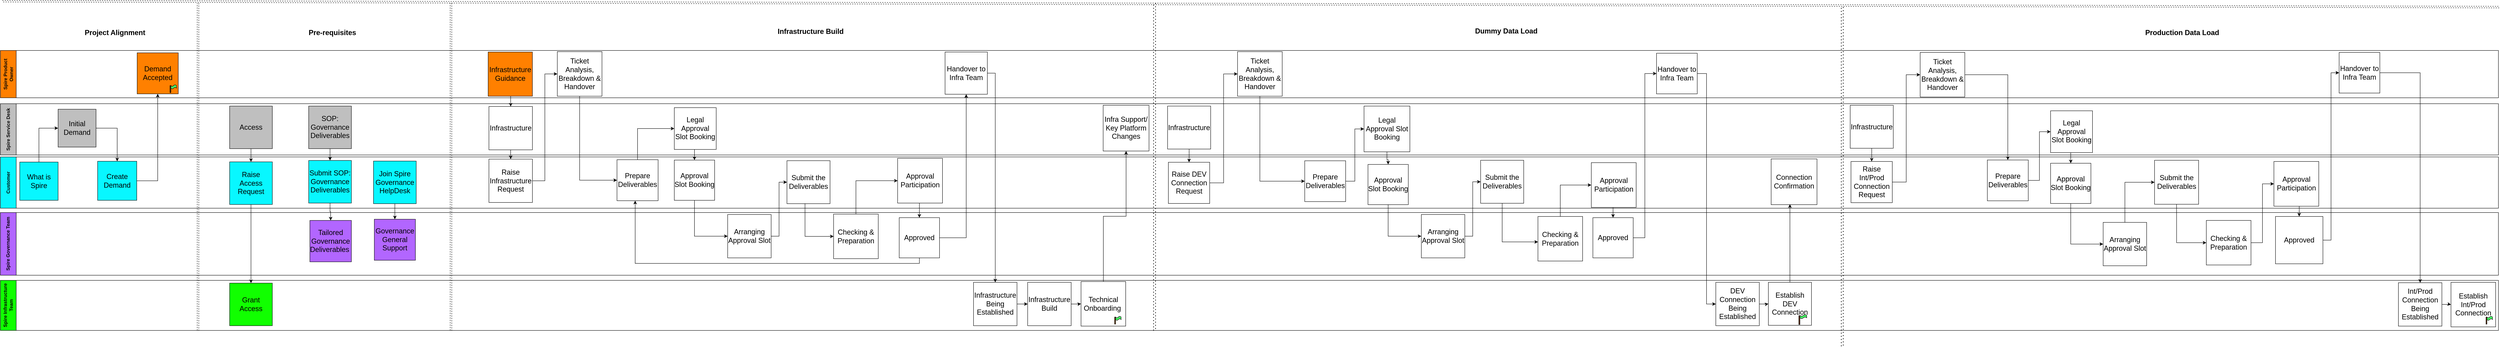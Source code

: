 <mxfile version="24.7.5">
  <diagram name="Page-1" id="jH9X4JJsDZ_ZStQkH7_o">
    <mxGraphModel dx="3366" dy="1893" grid="1" gridSize="10" guides="1" tooltips="1" connect="1" arrows="1" fold="1" page="1" pageScale="1" pageWidth="850" pageHeight="1100" math="0" shadow="0">
      <root>
        <mxCell id="0" />
        <mxCell id="1" parent="0" />
        <mxCell id="82_Ag931LT2ZOT2VYiMG-121" style="edgeStyle=orthogonalEdgeStyle;rounded=0;orthogonalLoop=1;jettySize=auto;html=1;exitX=0.5;exitY=0;exitDx=0;exitDy=0;entryX=0;entryY=0.5;entryDx=0;entryDy=0;" parent="1" source="qbZJIbXkHSn2Dnnv8URz-1" target="82_Ag931LT2ZOT2VYiMG-100" edge="1">
          <mxGeometry relative="1" as="geometry" />
        </mxCell>
        <mxCell id="jGQv9b9LemF5QD2wP8w_-19" value="Spire Product Owner" style="swimlane;horizontal=0;whiteSpace=wrap;html=1;startSize=40;fillColor=#FF8000;" parent="1" vertex="1">
          <mxGeometry x="-1180" y="-200" width="6320" height="120" as="geometry" />
        </mxCell>
        <mxCell id="82_Ag931LT2ZOT2VYiMG-1" value="&lt;div&gt;&lt;font style=&quot;font-size: 18px;&quot;&gt;Handover to Infra Team&lt;/font&gt;&lt;/div&gt;" style="whiteSpace=wrap;html=1;aspect=fixed;spacing=1;" parent="jGQv9b9LemF5QD2wP8w_-19" vertex="1">
          <mxGeometry x="2390" y="4" width="107" height="107" as="geometry" />
        </mxCell>
        <mxCell id="jGQv9b9LemF5QD2wP8w_-6" value="&lt;font style=&quot;font-size: 18px;&quot;&gt;Infrastructure Guidance&lt;/font&gt;" style="whiteSpace=wrap;html=1;aspect=fixed;fillColor=#FF8000;" parent="jGQv9b9LemF5QD2wP8w_-19" vertex="1">
          <mxGeometry x="1234" y="4" width="112" height="112" as="geometry" />
        </mxCell>
        <mxCell id="qbZJIbXkHSn2Dnnv8URz-4" value="&lt;font style=&quot;font-size: 18px;&quot;&gt;Demand Accepted&lt;/font&gt;" style="whiteSpace=wrap;html=1;aspect=fixed;fillColor=#FF8000;" parent="jGQv9b9LemF5QD2wP8w_-19" vertex="1">
          <mxGeometry x="346" y="6" width="104" height="104" as="geometry" />
        </mxCell>
        <mxCell id="82_Ag931LT2ZOT2VYiMG-70" value="" style="group" parent="jGQv9b9LemF5QD2wP8w_-19" vertex="1" connectable="0">
          <mxGeometry x="429" y="87" width="16.4" height="20" as="geometry" />
        </mxCell>
        <mxCell id="82_Ag931LT2ZOT2VYiMG-67" value="" style="shape=tape;whiteSpace=wrap;html=1;fillColor=#4AFF68;" parent="82_Ag931LT2ZOT2VYiMG-70" vertex="1">
          <mxGeometry x="2.343" width="14.057" height="10.526" as="geometry" />
        </mxCell>
        <mxCell id="82_Ag931LT2ZOT2VYiMG-69" value="" style="rounded=0;whiteSpace=wrap;html=1;fillColor=#663300;" parent="82_Ag931LT2ZOT2VYiMG-70" vertex="1">
          <mxGeometry y="2.105" width="2.343" height="17.895" as="geometry" />
        </mxCell>
        <mxCell id="jGQv9b9LemF5QD2wP8w_-8" value="&lt;font style=&quot;font-size: 18px;&quot;&gt;Ticket Analysis, Breakdown &amp;amp; Handover&lt;/font&gt;" style="whiteSpace=wrap;html=1;aspect=fixed;" parent="jGQv9b9LemF5QD2wP8w_-19" vertex="1">
          <mxGeometry x="1409" y="3" width="113" height="113" as="geometry" />
        </mxCell>
        <mxCell id="82_Ag931LT2ZOT2VYiMG-153" value="&lt;font style=&quot;font-size: 18px;&quot;&gt;Ticket Analysis, Breakdown &amp;amp; Handover&lt;/font&gt;" style="whiteSpace=wrap;html=1;aspect=fixed;" parent="jGQv9b9LemF5QD2wP8w_-19" vertex="1">
          <mxGeometry x="3130" y="3" width="113" height="113" as="geometry" />
        </mxCell>
        <mxCell id="82_Ag931LT2ZOT2VYiMG-25" value="&lt;div&gt;&lt;font style=&quot;font-size: 18px;&quot;&gt;Handover to Infra Team&lt;/font&gt;&lt;/div&gt;" style="whiteSpace=wrap;html=1;aspect=fixed;spacing=1;" parent="jGQv9b9LemF5QD2wP8w_-19" vertex="1">
          <mxGeometry x="4190" y="7" width="103" height="103" as="geometry" />
        </mxCell>
        <mxCell id="82_Ag931LT2ZOT2VYiMG-188" value="" style="endArrow=none;dashed=1;html=1;rounded=0;shape=link;" parent="jGQv9b9LemF5QD2wP8w_-19" edge="1">
          <mxGeometry width="50" height="50" relative="1" as="geometry">
            <mxPoint x="1140" y="710" as="sourcePoint" />
            <mxPoint x="1140" y="-120" as="targetPoint" />
          </mxGeometry>
        </mxCell>
        <mxCell id="jGQv9b9LemF5QD2wP8w_-20" value="Customer" style="swimlane;horizontal=0;whiteSpace=wrap;html=1;startSize=40;fillColor=#08F7FF;" parent="1" vertex="1">
          <mxGeometry x="-1180" y="70" width="6320" height="130" as="geometry" />
        </mxCell>
        <mxCell id="qbZJIbXkHSn2Dnnv8URz-3" value="&lt;font style=&quot;font-size: 18px;&quot;&gt;Create Demand&lt;/font&gt;" style="whiteSpace=wrap;html=1;aspect=fixed;fillColor=#08F7FF;" parent="jGQv9b9LemF5QD2wP8w_-20" vertex="1">
          <mxGeometry x="246" y="11" width="99" height="99" as="geometry" />
        </mxCell>
        <mxCell id="82_Ag931LT2ZOT2VYiMG-110" value="&lt;div&gt;&lt;font style=&quot;font-size: 18px;&quot;&gt;Join Spire Governance HelpDesk&lt;/font&gt;&lt;/div&gt;" style="whiteSpace=wrap;html=1;aspect=fixed;spacing=1;fillColor=#08F7FF;" parent="jGQv9b9LemF5QD2wP8w_-20" vertex="1">
          <mxGeometry x="944" y="10.5" width="108" height="108" as="geometry" />
        </mxCell>
        <mxCell id="qbZJIbXkHSn2Dnnv8URz-2" value="&lt;font style=&quot;font-size: 18px;&quot;&gt;Submit SOP: Governance Deliverables&lt;/font&gt;" style="whiteSpace=wrap;html=1;aspect=fixed;fillColor=#08F7FF;" parent="jGQv9b9LemF5QD2wP8w_-20" vertex="1">
          <mxGeometry x="780" y="9" width="108" height="108" as="geometry" />
        </mxCell>
        <mxCell id="qbZJIbXkHSn2Dnnv8URz-1" value="&lt;font style=&quot;font-size: 18px;&quot;&gt;What is Spire&lt;/font&gt;" style="whiteSpace=wrap;html=1;aspect=fixed;fillColor=#08F7FF;" parent="jGQv9b9LemF5QD2wP8w_-20" vertex="1">
          <mxGeometry x="49" y="13" width="97" height="97" as="geometry" />
        </mxCell>
        <mxCell id="82_Ag931LT2ZOT2VYiMG-127" value="&lt;font style=&quot;font-size: 18px;&quot;&gt;Raise Access Request&lt;/font&gt;" style="whiteSpace=wrap;html=1;aspect=fixed;fillColor=#08F7FF;" parent="jGQv9b9LemF5QD2wP8w_-20" vertex="1">
          <mxGeometry x="580" y="12.5" width="108" height="108" as="geometry" />
        </mxCell>
        <mxCell id="jGQv9b9LemF5QD2wP8w_-10" value="&lt;span style=&quot;font-size: 18px;&quot;&gt;Approval Participation&lt;/span&gt;" style="whiteSpace=wrap;html=1;aspect=fixed;spacing=1;" parent="jGQv9b9LemF5QD2wP8w_-20" vertex="1">
          <mxGeometry x="2270" y="3.5" width="113.5" height="113.5" as="geometry" />
        </mxCell>
        <mxCell id="jGQv9b9LemF5QD2wP8w_-9" value="&lt;div&gt;&lt;font style=&quot;font-size: 18px;&quot;&gt;Submit the Deliverables&lt;/font&gt;&lt;/div&gt;" style="whiteSpace=wrap;html=1;aspect=fixed;spacing=1;" parent="jGQv9b9LemF5QD2wP8w_-20" vertex="1">
          <mxGeometry x="1990" y="9.5" width="109" height="109" as="geometry" />
        </mxCell>
        <mxCell id="jGQv9b9LemF5QD2wP8w_-5" value="&lt;div&gt;&lt;font style=&quot;font-size: 18px;&quot;&gt;Approval Slot Booking&lt;/font&gt;&lt;/div&gt;" style="whiteSpace=wrap;html=1;aspect=fixed;spacing=1;" parent="jGQv9b9LemF5QD2wP8w_-20" vertex="1">
          <mxGeometry x="1705" y="8" width="102" height="102" as="geometry" />
        </mxCell>
        <mxCell id="jGQv9b9LemF5QD2wP8w_-4" value="&lt;div&gt;&lt;font style=&quot;font-size: 18px;&quot;&gt;Prepare Deliverables&lt;/font&gt;&lt;/div&gt;" style="whiteSpace=wrap;html=1;aspect=fixed;spacing=1;" parent="jGQv9b9LemF5QD2wP8w_-20" vertex="1">
          <mxGeometry x="1560" y="7" width="104" height="104" as="geometry" />
        </mxCell>
        <mxCell id="82_Ag931LT2ZOT2VYiMG-11" value="&lt;div&gt;&lt;font style=&quot;font-size: 18px;&quot;&gt;Prepare Deliverables&lt;/font&gt;&lt;/div&gt;" style="whiteSpace=wrap;html=1;aspect=fixed;spacing=1;" parent="jGQv9b9LemF5QD2wP8w_-20" vertex="1">
          <mxGeometry x="3300" y="9.75" width="103.5" height="103.5" as="geometry" />
        </mxCell>
        <mxCell id="82_Ag931LT2ZOT2VYiMG-111" value="&lt;span style=&quot;font-size: 18px;&quot;&gt;Infrastructure&lt;/span&gt;" style="whiteSpace=wrap;html=1;aspect=fixed;" parent="jGQv9b9LemF5QD2wP8w_-20" vertex="1">
          <mxGeometry x="2953" y="-129" width="109" height="109" as="geometry" />
        </mxCell>
        <mxCell id="82_Ag931LT2ZOT2VYiMG-135" value="&lt;font style=&quot;font-size: 18px;&quot;&gt;Raise Infrastructure Request&lt;/font&gt;" style="whiteSpace=wrap;html=1;aspect=fixed;" parent="jGQv9b9LemF5QD2wP8w_-20" vertex="1">
          <mxGeometry x="1236" y="5.5" width="110" height="110" as="geometry" />
        </mxCell>
        <mxCell id="jGQv9b9LemF5QD2wP8w_-2" value="&lt;div&gt;&lt;font style=&quot;font-size: 18px;&quot;&gt;Raise DEV Connection Request&lt;/font&gt;&lt;/div&gt;" style="whiteSpace=wrap;html=1;aspect=fixed;spacing=1;" parent="jGQv9b9LemF5QD2wP8w_-20" vertex="1">
          <mxGeometry x="2955" y="13.5" width="104.5" height="104.5" as="geometry" />
        </mxCell>
        <mxCell id="82_Ag931LT2ZOT2VYiMG-152" style="edgeStyle=orthogonalEdgeStyle;rounded=0;orthogonalLoop=1;jettySize=auto;html=1;" parent="jGQv9b9LemF5QD2wP8w_-20" source="82_Ag931LT2ZOT2VYiMG-111" target="jGQv9b9LemF5QD2wP8w_-2" edge="1">
          <mxGeometry relative="1" as="geometry" />
        </mxCell>
        <mxCell id="82_Ag931LT2ZOT2VYiMG-183" value="&lt;font style=&quot;font-size: 18px;&quot;&gt;Connection Confirmation&lt;/font&gt;" style="whiteSpace=wrap;html=1;aspect=fixed;spacing=1;" parent="jGQv9b9LemF5QD2wP8w_-20" vertex="1">
          <mxGeometry x="4480" y="5" width="116" height="116" as="geometry" />
        </mxCell>
        <mxCell id="82_Ag931LT2ZOT2VYiMG-157" value="&lt;div&gt;&lt;font style=&quot;font-size: 18px;&quot;&gt;Submit the Deliverables&lt;/font&gt;&lt;/div&gt;" style="whiteSpace=wrap;html=1;aspect=fixed;spacing=1;" parent="jGQv9b9LemF5QD2wP8w_-20" vertex="1">
          <mxGeometry x="3745" y="8.5" width="109" height="109" as="geometry" />
        </mxCell>
        <mxCell id="82_Ag931LT2ZOT2VYiMG-224" value="&lt;div&gt;&lt;font style=&quot;font-size: 18px;&quot;&gt;Submit the Deliverables&lt;/font&gt;&lt;/div&gt;" style="whiteSpace=wrap;html=1;aspect=fixed;spacing=1;" parent="jGQv9b9LemF5QD2wP8w_-20" vertex="1">
          <mxGeometry x="5450" y="8.5" width="111.5" height="111.5" as="geometry" />
        </mxCell>
        <mxCell id="jGQv9b9LemF5QD2wP8w_-22" value="Spire Governance Team" style="swimlane;horizontal=0;whiteSpace=wrap;html=1;startSize=40;fillColor=#B266FF;" parent="1" vertex="1">
          <mxGeometry x="-1180" y="211" width="6320" height="159" as="geometry" />
        </mxCell>
        <mxCell id="82_Ag931LT2ZOT2VYiMG-109" value="&lt;font style=&quot;font-size: 18px;&quot;&gt;Tailored Governance Deliverables&amp;nbsp;&lt;/font&gt;" style="whiteSpace=wrap;html=1;aspect=fixed;fillColor=#B266FF;" parent="jGQv9b9LemF5QD2wP8w_-22" vertex="1">
          <mxGeometry x="783" y="20" width="105" height="105" as="geometry" />
        </mxCell>
        <mxCell id="jGQv9b9LemF5QD2wP8w_-7" value="&lt;div&gt;&lt;font style=&quot;font-size: 18px;&quot;&gt;Governance General Support&lt;/font&gt;&lt;/div&gt;" style="whiteSpace=wrap;html=1;aspect=fixed;spacing=1;fillColor=#B266FF;" parent="jGQv9b9LemF5QD2wP8w_-22" vertex="1">
          <mxGeometry x="946" y="17" width="104" height="104" as="geometry" />
        </mxCell>
        <mxCell id="jGQv9b9LemF5QD2wP8w_-15" value="&lt;div&gt;&lt;font style=&quot;font-size: 18px;&quot;&gt;Arranging Approval Slot&lt;/font&gt;&lt;/div&gt;" style="whiteSpace=wrap;html=1;aspect=fixed;spacing=1;" parent="jGQv9b9LemF5QD2wP8w_-22" vertex="1">
          <mxGeometry x="1840" y="5" width="110" height="110" as="geometry" />
        </mxCell>
        <mxCell id="jGQv9b9LemF5QD2wP8w_-13" value="&lt;div&gt;&lt;font style=&quot;font-size: 18px;&quot;&gt;Checking &amp;amp; Preparation&lt;/font&gt;&lt;/div&gt;" style="whiteSpace=wrap;html=1;aspect=fixed;spacing=1;" parent="jGQv9b9LemF5QD2wP8w_-22" vertex="1">
          <mxGeometry x="2108" y="4" width="113" height="113" as="geometry" />
        </mxCell>
        <mxCell id="jGQv9b9LemF5QD2wP8w_-16" value="&lt;div&gt;&lt;font style=&quot;font-size: 18px;&quot;&gt;Approved&lt;/font&gt;&lt;/div&gt;" style="whiteSpace=wrap;html=1;aspect=fixed;spacing=1;align=center;verticalAlign=middle;horizontal=1;labelPosition=center;verticalLabelPosition=middle;" parent="jGQv9b9LemF5QD2wP8w_-22" vertex="1">
          <mxGeometry x="2274" y="13" width="102" height="102" as="geometry" />
        </mxCell>
        <mxCell id="82_Ag931LT2ZOT2VYiMG-155" value="&lt;span style=&quot;font-size: 18px;&quot;&gt;Approval Participation&lt;/span&gt;" style="whiteSpace=wrap;html=1;aspect=fixed;spacing=1;" parent="jGQv9b9LemF5QD2wP8w_-22" vertex="1">
          <mxGeometry x="4025" y="-126.5" width="113.5" height="113.5" as="geometry" />
        </mxCell>
        <mxCell id="82_Ag931LT2ZOT2VYiMG-158" value="&lt;div&gt;&lt;font style=&quot;font-size: 18px;&quot;&gt;Approval Slot Booking&lt;/font&gt;&lt;/div&gt;" style="whiteSpace=wrap;html=1;aspect=fixed;spacing=1;" parent="jGQv9b9LemF5QD2wP8w_-22" vertex="1">
          <mxGeometry x="3460" y="-122" width="102" height="102" as="geometry" />
        </mxCell>
        <mxCell id="82_Ag931LT2ZOT2VYiMG-159" value="&lt;div&gt;&lt;font style=&quot;font-size: 18px;&quot;&gt;Arranging Approval Slot&lt;/font&gt;&lt;/div&gt;" style="whiteSpace=wrap;html=1;aspect=fixed;spacing=1;" parent="jGQv9b9LemF5QD2wP8w_-22" vertex="1">
          <mxGeometry x="3595" y="5" width="110" height="110" as="geometry" />
        </mxCell>
        <mxCell id="82_Ag931LT2ZOT2VYiMG-245" style="edgeStyle=orthogonalEdgeStyle;rounded=0;orthogonalLoop=1;jettySize=auto;html=1;entryX=0;entryY=0.5;entryDx=0;entryDy=0;exitX=0.5;exitY=0;exitDx=0;exitDy=0;" parent="jGQv9b9LemF5QD2wP8w_-22" source="82_Ag931LT2ZOT2VYiMG-160" target="82_Ag931LT2ZOT2VYiMG-155" edge="1">
          <mxGeometry relative="1" as="geometry" />
        </mxCell>
        <mxCell id="82_Ag931LT2ZOT2VYiMG-160" value="&lt;div&gt;&lt;font style=&quot;font-size: 18px;&quot;&gt;Checking &amp;amp; Preparation&lt;/font&gt;&lt;/div&gt;" style="whiteSpace=wrap;html=1;aspect=fixed;spacing=1;" parent="jGQv9b9LemF5QD2wP8w_-22" vertex="1">
          <mxGeometry x="3890" y="10" width="113" height="113" as="geometry" />
        </mxCell>
        <mxCell id="82_Ag931LT2ZOT2VYiMG-162" value="&lt;div&gt;&lt;font style=&quot;font-size: 18px;&quot;&gt;Approved&lt;/font&gt;&lt;/div&gt;" style="whiteSpace=wrap;html=1;aspect=fixed;spacing=1;align=center;verticalAlign=middle;horizontal=1;labelPosition=center;verticalLabelPosition=middle;" parent="jGQv9b9LemF5QD2wP8w_-22" vertex="1">
          <mxGeometry x="4029" y="13" width="102" height="102" as="geometry" />
        </mxCell>
        <mxCell id="82_Ag931LT2ZOT2VYiMG-168" style="edgeStyle=orthogonalEdgeStyle;rounded=0;orthogonalLoop=1;jettySize=auto;html=1;" parent="jGQv9b9LemF5QD2wP8w_-22" source="82_Ag931LT2ZOT2VYiMG-163" target="82_Ag931LT2ZOT2VYiMG-158" edge="1">
          <mxGeometry relative="1" as="geometry" />
        </mxCell>
        <mxCell id="82_Ag931LT2ZOT2VYiMG-163" value="&lt;font style=&quot;font-size: 18px;&quot;&gt;Legal Approval Slot Booking&lt;/font&gt;" style="whiteSpace=wrap;html=1;aspect=fixed;spacing=1;" parent="jGQv9b9LemF5QD2wP8w_-22" vertex="1">
          <mxGeometry x="3450" y="-270" width="116" height="116" as="geometry" />
        </mxCell>
        <mxCell id="82_Ag931LT2ZOT2VYiMG-164" style="edgeStyle=orthogonalEdgeStyle;rounded=0;orthogonalLoop=1;jettySize=auto;html=1;exitX=0.5;exitY=1;exitDx=0;exitDy=0;entryX=0;entryY=0.5;entryDx=0;entryDy=0;" parent="jGQv9b9LemF5QD2wP8w_-22" source="82_Ag931LT2ZOT2VYiMG-158" target="82_Ag931LT2ZOT2VYiMG-159" edge="1">
          <mxGeometry relative="1" as="geometry" />
        </mxCell>
        <mxCell id="82_Ag931LT2ZOT2VYiMG-166" style="edgeStyle=orthogonalEdgeStyle;rounded=0;orthogonalLoop=1;jettySize=auto;html=1;exitX=0.5;exitY=1;exitDx=0;exitDy=0;entryX=0.5;entryY=0;entryDx=0;entryDy=0;" parent="jGQv9b9LemF5QD2wP8w_-22" source="82_Ag931LT2ZOT2VYiMG-155" target="82_Ag931LT2ZOT2VYiMG-162" edge="1">
          <mxGeometry relative="1" as="geometry" />
        </mxCell>
        <mxCell id="82_Ag931LT2ZOT2VYiMG-237" style="edgeStyle=orthogonalEdgeStyle;rounded=0;orthogonalLoop=1;jettySize=auto;html=1;" parent="jGQv9b9LemF5QD2wP8w_-22" source="82_Ag931LT2ZOT2VYiMG-218" target="82_Ag931LT2ZOT2VYiMG-220" edge="1">
          <mxGeometry relative="1" as="geometry" />
        </mxCell>
        <mxCell id="82_Ag931LT2ZOT2VYiMG-218" value="&lt;font style=&quot;font-size: 18px;&quot;&gt;Ticket Analysis, Breakdown &amp;amp; Handover&lt;/font&gt;" style="whiteSpace=wrap;html=1;aspect=fixed;" parent="jGQv9b9LemF5QD2wP8w_-22" vertex="1">
          <mxGeometry x="4857" y="-406" width="113" height="113" as="geometry" />
        </mxCell>
        <mxCell id="82_Ag931LT2ZOT2VYiMG-256" style="edgeStyle=orthogonalEdgeStyle;rounded=0;orthogonalLoop=1;jettySize=auto;html=1;exitX=1;exitY=0.5;exitDx=0;exitDy=0;" parent="jGQv9b9LemF5QD2wP8w_-22" source="82_Ag931LT2ZOT2VYiMG-219" target="82_Ag931LT2ZOT2VYiMG-231" edge="1">
          <mxGeometry relative="1" as="geometry" />
        </mxCell>
        <mxCell id="82_Ag931LT2ZOT2VYiMG-219" value="&lt;div&gt;&lt;font style=&quot;font-size: 18px;&quot;&gt;Handover to Infra Team&lt;/font&gt;&lt;/div&gt;" style="whiteSpace=wrap;html=1;aspect=fixed;spacing=1;" parent="jGQv9b9LemF5QD2wP8w_-22" vertex="1">
          <mxGeometry x="5917" y="-406" width="103" height="103" as="geometry" />
        </mxCell>
        <mxCell id="82_Ag931LT2ZOT2VYiMG-238" style="edgeStyle=orthogonalEdgeStyle;rounded=0;orthogonalLoop=1;jettySize=auto;html=1;entryX=0;entryY=0.5;entryDx=0;entryDy=0;" parent="jGQv9b9LemF5QD2wP8w_-22" source="82_Ag931LT2ZOT2VYiMG-220" target="82_Ag931LT2ZOT2VYiMG-229" edge="1">
          <mxGeometry relative="1" as="geometry" />
        </mxCell>
        <mxCell id="82_Ag931LT2ZOT2VYiMG-220" value="&lt;div&gt;&lt;font style=&quot;font-size: 18px;&quot;&gt;Prepare Deliverables&lt;/font&gt;&lt;/div&gt;" style="whiteSpace=wrap;html=1;aspect=fixed;spacing=1;" parent="jGQv9b9LemF5QD2wP8w_-22" vertex="1">
          <mxGeometry x="5027" y="-133.25" width="103.5" height="103.5" as="geometry" />
        </mxCell>
        <mxCell id="82_Ag931LT2ZOT2VYiMG-234" style="edgeStyle=orthogonalEdgeStyle;rounded=0;orthogonalLoop=1;jettySize=auto;html=1;entryX=0.5;entryY=0;entryDx=0;entryDy=0;" parent="jGQv9b9LemF5QD2wP8w_-22" source="82_Ag931LT2ZOT2VYiMG-221" target="82_Ag931LT2ZOT2VYiMG-222" edge="1">
          <mxGeometry relative="1" as="geometry" />
        </mxCell>
        <mxCell id="82_Ag931LT2ZOT2VYiMG-221" value="&lt;span style=&quot;font-size: 18px;&quot;&gt;Infrastructure&lt;/span&gt;" style="whiteSpace=wrap;html=1;aspect=fixed;" parent="jGQv9b9LemF5QD2wP8w_-22" vertex="1">
          <mxGeometry x="4680" y="-272" width="109" height="109" as="geometry" />
        </mxCell>
        <mxCell id="82_Ag931LT2ZOT2VYiMG-236" style="edgeStyle=orthogonalEdgeStyle;rounded=0;orthogonalLoop=1;jettySize=auto;html=1;entryX=0;entryY=0.5;entryDx=0;entryDy=0;" parent="jGQv9b9LemF5QD2wP8w_-22" source="82_Ag931LT2ZOT2VYiMG-222" target="82_Ag931LT2ZOT2VYiMG-218" edge="1">
          <mxGeometry relative="1" as="geometry" />
        </mxCell>
        <mxCell id="82_Ag931LT2ZOT2VYiMG-222" value="&lt;div&gt;&lt;font style=&quot;font-size: 18px;&quot;&gt;Raise Int/Prod Connection Request&lt;/font&gt;&lt;/div&gt;" style="whiteSpace=wrap;html=1;aspect=fixed;spacing=1;" parent="jGQv9b9LemF5QD2wP8w_-22" vertex="1">
          <mxGeometry x="4682" y="-129.5" width="104.5" height="104.5" as="geometry" />
        </mxCell>
        <mxCell id="82_Ag931LT2ZOT2VYiMG-254" style="edgeStyle=orthogonalEdgeStyle;rounded=0;orthogonalLoop=1;jettySize=auto;html=1;exitX=0.5;exitY=1;exitDx=0;exitDy=0;entryX=0.5;entryY=0;entryDx=0;entryDy=0;" parent="jGQv9b9LemF5QD2wP8w_-22" source="82_Ag931LT2ZOT2VYiMG-223" target="82_Ag931LT2ZOT2VYiMG-228" edge="1">
          <mxGeometry relative="1" as="geometry" />
        </mxCell>
        <mxCell id="82_Ag931LT2ZOT2VYiMG-223" value="&lt;span style=&quot;font-size: 18px;&quot;&gt;Approval Participation&lt;/span&gt;" style="whiteSpace=wrap;html=1;aspect=fixed;spacing=1;" parent="jGQv9b9LemF5QD2wP8w_-22" vertex="1">
          <mxGeometry x="5752" y="-129.5" width="113.5" height="113.5" as="geometry" />
        </mxCell>
        <mxCell id="82_Ag931LT2ZOT2VYiMG-240" style="edgeStyle=orthogonalEdgeStyle;rounded=0;orthogonalLoop=1;jettySize=auto;html=1;entryX=0;entryY=0.5;entryDx=0;entryDy=0;exitX=0.5;exitY=1;exitDx=0;exitDy=0;" parent="jGQv9b9LemF5QD2wP8w_-22" source="82_Ag931LT2ZOT2VYiMG-225" target="82_Ag931LT2ZOT2VYiMG-226" edge="1">
          <mxGeometry relative="1" as="geometry" />
        </mxCell>
        <mxCell id="82_Ag931LT2ZOT2VYiMG-225" value="&lt;div&gt;&lt;font style=&quot;font-size: 18px;&quot;&gt;Approval Slot Booking&lt;/font&gt;&lt;/div&gt;" style="whiteSpace=wrap;html=1;aspect=fixed;spacing=1;" parent="jGQv9b9LemF5QD2wP8w_-22" vertex="1">
          <mxGeometry x="5187" y="-125" width="102" height="102" as="geometry" />
        </mxCell>
        <mxCell id="82_Ag931LT2ZOT2VYiMG-226" value="&lt;div&gt;&lt;font style=&quot;font-size: 18px;&quot;&gt;Arranging Approval Slot&lt;/font&gt;&lt;/div&gt;" style="whiteSpace=wrap;html=1;aspect=fixed;spacing=1;" parent="jGQv9b9LemF5QD2wP8w_-22" vertex="1">
          <mxGeometry x="5320" y="25" width="110" height="110" as="geometry" />
        </mxCell>
        <mxCell id="82_Ag931LT2ZOT2VYiMG-253" style="edgeStyle=orthogonalEdgeStyle;rounded=0;orthogonalLoop=1;jettySize=auto;html=1;exitX=1;exitY=0.5;exitDx=0;exitDy=0;entryX=0;entryY=0.5;entryDx=0;entryDy=0;" parent="jGQv9b9LemF5QD2wP8w_-22" source="82_Ag931LT2ZOT2VYiMG-227" target="82_Ag931LT2ZOT2VYiMG-223" edge="1">
          <mxGeometry relative="1" as="geometry" />
        </mxCell>
        <mxCell id="82_Ag931LT2ZOT2VYiMG-227" value="&lt;div&gt;&lt;font style=&quot;font-size: 18px;&quot;&gt;Checking &amp;amp; Preparation&lt;/font&gt;&lt;/div&gt;" style="whiteSpace=wrap;html=1;aspect=fixed;spacing=1;" parent="jGQv9b9LemF5QD2wP8w_-22" vertex="1">
          <mxGeometry x="5581" y="20" width="113" height="113" as="geometry" />
        </mxCell>
        <mxCell id="82_Ag931LT2ZOT2VYiMG-255" style="edgeStyle=orthogonalEdgeStyle;rounded=0;orthogonalLoop=1;jettySize=auto;html=1;entryX=0;entryY=0.5;entryDx=0;entryDy=0;" parent="jGQv9b9LemF5QD2wP8w_-22" source="82_Ag931LT2ZOT2VYiMG-228" target="82_Ag931LT2ZOT2VYiMG-219" edge="1">
          <mxGeometry relative="1" as="geometry" />
        </mxCell>
        <mxCell id="82_Ag931LT2ZOT2VYiMG-228" value="&lt;div&gt;&lt;font style=&quot;font-size: 18px;&quot;&gt;Approved&lt;/font&gt;&lt;/div&gt;" style="whiteSpace=wrap;html=1;aspect=fixed;spacing=1;align=center;verticalAlign=middle;horizontal=1;labelPosition=center;verticalLabelPosition=middle;" parent="jGQv9b9LemF5QD2wP8w_-22" vertex="1">
          <mxGeometry x="5756" y="10" width="120" height="120" as="geometry" />
        </mxCell>
        <mxCell id="82_Ag931LT2ZOT2VYiMG-239" style="edgeStyle=orthogonalEdgeStyle;rounded=0;orthogonalLoop=1;jettySize=auto;html=1;exitX=0.5;exitY=1;exitDx=0;exitDy=0;entryX=0.5;entryY=0;entryDx=0;entryDy=0;" parent="jGQv9b9LemF5QD2wP8w_-22" source="82_Ag931LT2ZOT2VYiMG-229" target="82_Ag931LT2ZOT2VYiMG-225" edge="1">
          <mxGeometry relative="1" as="geometry" />
        </mxCell>
        <mxCell id="82_Ag931LT2ZOT2VYiMG-229" value="&lt;font style=&quot;font-size: 18px;&quot;&gt;Legal Approval Slot Booking&lt;/font&gt;" style="whiteSpace=wrap;html=1;aspect=fixed;spacing=1;" parent="jGQv9b9LemF5QD2wP8w_-22" vertex="1">
          <mxGeometry x="5187" y="-258" width="106" height="106" as="geometry" />
        </mxCell>
        <mxCell id="82_Ag931LT2ZOT2VYiMG-230" value="&lt;div&gt;&lt;font style=&quot;font-size: 18px;&quot;&gt;Establish Int/Prod Connection&lt;/font&gt;&lt;/div&gt;" style="whiteSpace=wrap;html=1;aspect=fixed;spacing=1;" parent="jGQv9b9LemF5QD2wP8w_-22" vertex="1">
          <mxGeometry x="6200" y="177" width="113" height="113" as="geometry" />
        </mxCell>
        <mxCell id="82_Ag931LT2ZOT2VYiMG-258" style="edgeStyle=orthogonalEdgeStyle;rounded=0;orthogonalLoop=1;jettySize=auto;html=1;" parent="jGQv9b9LemF5QD2wP8w_-22" source="82_Ag931LT2ZOT2VYiMG-231" target="82_Ag931LT2ZOT2VYiMG-230" edge="1">
          <mxGeometry relative="1" as="geometry" />
        </mxCell>
        <mxCell id="82_Ag931LT2ZOT2VYiMG-231" value="&lt;span style=&quot;font-size: 18px;&quot;&gt;Int/Prod&lt;/span&gt;&lt;div&gt;&lt;span style=&quot;font-size: 18px;&quot;&gt;Connection Being Established&lt;/span&gt;&lt;/div&gt;" style="whiteSpace=wrap;html=1;aspect=fixed;spacing=1;" parent="jGQv9b9LemF5QD2wP8w_-22" vertex="1">
          <mxGeometry x="6067" y="178" width="110" height="110" as="geometry" />
        </mxCell>
        <mxCell id="82_Ag931LT2ZOT2VYiMG-34" value="Spire Infrastructure Team" style="swimlane;horizontal=0;whiteSpace=wrap;html=1;startSize=40;fillColor=#11FF00;" parent="1" vertex="1">
          <mxGeometry x="-1180" y="383" width="6320" height="127" as="geometry" />
        </mxCell>
        <mxCell id="82_Ag931LT2ZOT2VYiMG-129" value="&lt;font style=&quot;font-size: 18px;&quot;&gt;Grant Access&lt;/font&gt;" style="whiteSpace=wrap;html=1;aspect=fixed;fillColor=#11FF00;" parent="82_Ag931LT2ZOT2VYiMG-34" vertex="1">
          <mxGeometry x="580" y="7" width="108" height="108" as="geometry" />
        </mxCell>
        <mxCell id="82_Ag931LT2ZOT2VYiMG-148" style="edgeStyle=orthogonalEdgeStyle;rounded=0;orthogonalLoop=1;jettySize=auto;html=1;entryX=0;entryY=0.5;entryDx=0;entryDy=0;" parent="82_Ag931LT2ZOT2VYiMG-34" source="82_Ag931LT2ZOT2VYiMG-2" target="82_Ag931LT2ZOT2VYiMG-116" edge="1">
          <mxGeometry relative="1" as="geometry" />
        </mxCell>
        <mxCell id="82_Ag931LT2ZOT2VYiMG-2" value="&lt;div&gt;&lt;font style=&quot;font-size: 18px;&quot;&gt;Infrastructure Build&lt;/font&gt;&lt;/div&gt;" style="whiteSpace=wrap;html=1;aspect=fixed;spacing=1;" parent="82_Ag931LT2ZOT2VYiMG-34" vertex="1">
          <mxGeometry x="2599" y="5" width="110" height="110" as="geometry" />
        </mxCell>
        <mxCell id="82_Ag931LT2ZOT2VYiMG-116" value="&lt;font style=&quot;font-size: 18px;&quot;&gt;Technical&lt;/font&gt;&lt;div&gt;&lt;font style=&quot;font-size: 18px;&quot;&gt;Onboarding&amp;nbsp;&lt;/font&gt;&lt;/div&gt;" style="whiteSpace=wrap;html=1;aspect=fixed;spacing=1;" parent="82_Ag931LT2ZOT2VYiMG-34" vertex="1">
          <mxGeometry x="2734" y="3" width="113" height="113" as="geometry" />
        </mxCell>
        <mxCell id="82_Ag931LT2ZOT2VYiMG-169" value="" style="group" parent="82_Ag931LT2ZOT2VYiMG-34" vertex="1" connectable="0">
          <mxGeometry x="2819" y="91" width="16.4" height="20" as="geometry" />
        </mxCell>
        <mxCell id="82_Ag931LT2ZOT2VYiMG-170" value="" style="shape=tape;whiteSpace=wrap;html=1;fillColor=#4AFF68;" parent="82_Ag931LT2ZOT2VYiMG-169" vertex="1">
          <mxGeometry x="2.343" width="14.057" height="10.526" as="geometry" />
        </mxCell>
        <mxCell id="82_Ag931LT2ZOT2VYiMG-171" value="" style="rounded=0;whiteSpace=wrap;html=1;fillColor=#663300;" parent="82_Ag931LT2ZOT2VYiMG-169" vertex="1">
          <mxGeometry y="2.105" width="2.343" height="17.895" as="geometry" />
        </mxCell>
        <mxCell id="82_Ag931LT2ZOT2VYiMG-184" style="edgeStyle=orthogonalEdgeStyle;rounded=0;orthogonalLoop=1;jettySize=auto;html=1;" parent="82_Ag931LT2ZOT2VYiMG-34" source="82_Ag931LT2ZOT2VYiMG-18" edge="1">
          <mxGeometry relative="1" as="geometry">
            <mxPoint x="4527.5" y="-193" as="targetPoint" />
          </mxGeometry>
        </mxCell>
        <mxCell id="82_Ag931LT2ZOT2VYiMG-18" value="&lt;div&gt;&lt;font style=&quot;font-size: 18px;&quot;&gt;Establish DEV Connection&lt;/font&gt;&lt;/div&gt;" style="whiteSpace=wrap;html=1;aspect=fixed;spacing=1;" parent="82_Ag931LT2ZOT2VYiMG-34" vertex="1">
          <mxGeometry x="4473" y="5" width="109" height="109" as="geometry" />
        </mxCell>
        <mxCell id="82_Ag931LT2ZOT2VYiMG-177" style="edgeStyle=orthogonalEdgeStyle;rounded=0;orthogonalLoop=1;jettySize=auto;html=1;exitX=1;exitY=0.5;exitDx=0;exitDy=0;" parent="82_Ag931LT2ZOT2VYiMG-34" source="82_Ag931LT2ZOT2VYiMG-176" target="82_Ag931LT2ZOT2VYiMG-2" edge="1">
          <mxGeometry relative="1" as="geometry" />
        </mxCell>
        <mxCell id="82_Ag931LT2ZOT2VYiMG-176" value="&lt;span style=&quot;font-size: 18px;&quot;&gt;Infrastructure Being Established&lt;/span&gt;" style="whiteSpace=wrap;html=1;aspect=fixed;spacing=1;" parent="82_Ag931LT2ZOT2VYiMG-34" vertex="1">
          <mxGeometry x="2462" y="5" width="110" height="110" as="geometry" />
        </mxCell>
        <mxCell id="82_Ag931LT2ZOT2VYiMG-182" style="edgeStyle=orthogonalEdgeStyle;rounded=0;orthogonalLoop=1;jettySize=auto;html=1;exitX=1;exitY=0.5;exitDx=0;exitDy=0;" parent="82_Ag931LT2ZOT2VYiMG-34" source="82_Ag931LT2ZOT2VYiMG-180" target="82_Ag931LT2ZOT2VYiMG-18" edge="1">
          <mxGeometry relative="1" as="geometry" />
        </mxCell>
        <mxCell id="82_Ag931LT2ZOT2VYiMG-180" value="&lt;span style=&quot;font-size: 18px;&quot;&gt;DEV Connection Being Established&lt;/span&gt;" style="whiteSpace=wrap;html=1;aspect=fixed;spacing=1;" parent="82_Ag931LT2ZOT2VYiMG-34" vertex="1">
          <mxGeometry x="4340" y="5" width="110" height="110" as="geometry" />
        </mxCell>
        <mxCell id="82_Ag931LT2ZOT2VYiMG-190" value="" style="group" parent="82_Ag931LT2ZOT2VYiMG-34" vertex="1" connectable="0">
          <mxGeometry x="4550" y="87" width="20" height="25" as="geometry" />
        </mxCell>
        <mxCell id="82_Ag931LT2ZOT2VYiMG-191" value="" style="shape=tape;whiteSpace=wrap;html=1;fillColor=#4AFF68;" parent="82_Ag931LT2ZOT2VYiMG-190" vertex="1">
          <mxGeometry x="2.86" width="17.14" height="10" as="geometry" />
        </mxCell>
        <mxCell id="82_Ag931LT2ZOT2VYiMG-192" value="" style="rounded=0;whiteSpace=wrap;html=1;fillColor=#663300;" parent="82_Ag931LT2ZOT2VYiMG-190" vertex="1">
          <mxGeometry y="2.63" width="2.86" height="22.37" as="geometry" />
        </mxCell>
        <mxCell id="82_Ag931LT2ZOT2VYiMG-95" value="Spire Service Desk" style="swimlane;horizontal=0;whiteSpace=wrap;html=1;startSize=40;fillColor=#BFBFBF;" parent="1" vertex="1">
          <mxGeometry x="-1180" y="-65" width="6320" height="130" as="geometry" />
        </mxCell>
        <mxCell id="82_Ag931LT2ZOT2VYiMG-100" value="&lt;font style=&quot;font-size: 18px;&quot;&gt;Initial&lt;/font&gt;&lt;div&gt;&lt;font style=&quot;font-size: 18px;&quot;&gt;Demand&lt;/font&gt;&lt;/div&gt;" style="whiteSpace=wrap;html=1;aspect=fixed;fillColor=#BFBFBF;" parent="82_Ag931LT2ZOT2VYiMG-95" vertex="1">
          <mxGeometry x="146" y="14" width="96" height="96" as="geometry" />
        </mxCell>
        <mxCell id="82_Ag931LT2ZOT2VYiMG-103" value="&lt;font style=&quot;font-size: 18px;&quot;&gt;SOP: Governance Deliverables&lt;/font&gt;" style="whiteSpace=wrap;html=1;aspect=fixed;fillColor=#BFBFBF;" parent="82_Ag931LT2ZOT2VYiMG-95" vertex="1">
          <mxGeometry x="780" y="6" width="108" height="108" as="geometry" />
        </mxCell>
        <mxCell id="82_Ag931LT2ZOT2VYiMG-107" value="&lt;font style=&quot;font-size: 18px;&quot;&gt;Infrastructure&lt;/font&gt;" style="whiteSpace=wrap;html=1;aspect=fixed;" parent="82_Ag931LT2ZOT2VYiMG-95" vertex="1">
          <mxGeometry x="1236" y="7" width="110" height="110" as="geometry" />
        </mxCell>
        <mxCell id="82_Ag931LT2ZOT2VYiMG-128" value="&lt;font style=&quot;font-size: 18px;&quot;&gt;Access&lt;/font&gt;" style="whiteSpace=wrap;html=1;aspect=fixed;fillColor=#BFBFBF;" parent="82_Ag931LT2ZOT2VYiMG-95" vertex="1">
          <mxGeometry x="580" y="6" width="108" height="108" as="geometry" />
        </mxCell>
        <mxCell id="82_Ag931LT2ZOT2VYiMG-114" value="&lt;font style=&quot;font-size: 18px;&quot;&gt;Legal Approval Slot Booking&lt;/font&gt;" style="whiteSpace=wrap;html=1;aspect=fixed;spacing=1;" parent="82_Ag931LT2ZOT2VYiMG-95" vertex="1">
          <mxGeometry x="1705" y="10" width="106" height="106" as="geometry" />
        </mxCell>
        <mxCell id="82_Ag931LT2ZOT2VYiMG-117" value="&lt;font style=&quot;font-size: 18px;&quot;&gt;Infra Support/ Key Platform Changes&lt;/font&gt;" style="whiteSpace=wrap;html=1;aspect=fixed;spacing=1;" parent="82_Ag931LT2ZOT2VYiMG-95" vertex="1">
          <mxGeometry x="2790" y="4" width="116" height="116" as="geometry" />
        </mxCell>
        <mxCell id="82_Ag931LT2ZOT2VYiMG-122" style="edgeStyle=orthogonalEdgeStyle;rounded=0;orthogonalLoop=1;jettySize=auto;html=1;exitX=1;exitY=0.5;exitDx=0;exitDy=0;entryX=0.5;entryY=0;entryDx=0;entryDy=0;" parent="1" source="82_Ag931LT2ZOT2VYiMG-100" target="qbZJIbXkHSn2Dnnv8URz-3" edge="1">
          <mxGeometry relative="1" as="geometry" />
        </mxCell>
        <mxCell id="82_Ag931LT2ZOT2VYiMG-123" style="edgeStyle=orthogonalEdgeStyle;rounded=0;orthogonalLoop=1;jettySize=auto;html=1;exitX=1;exitY=0.5;exitDx=0;exitDy=0;entryX=0.5;entryY=1;entryDx=0;entryDy=0;" parent="1" source="qbZJIbXkHSn2Dnnv8URz-3" target="qbZJIbXkHSn2Dnnv8URz-4" edge="1">
          <mxGeometry relative="1" as="geometry" />
        </mxCell>
        <mxCell id="82_Ag931LT2ZOT2VYiMG-130" style="edgeStyle=orthogonalEdgeStyle;rounded=0;orthogonalLoop=1;jettySize=auto;html=1;" parent="1" source="82_Ag931LT2ZOT2VYiMG-128" target="82_Ag931LT2ZOT2VYiMG-127" edge="1">
          <mxGeometry relative="1" as="geometry" />
        </mxCell>
        <mxCell id="82_Ag931LT2ZOT2VYiMG-131" style="edgeStyle=orthogonalEdgeStyle;rounded=0;orthogonalLoop=1;jettySize=auto;html=1;" parent="1" source="82_Ag931LT2ZOT2VYiMG-127" target="82_Ag931LT2ZOT2VYiMG-129" edge="1">
          <mxGeometry relative="1" as="geometry" />
        </mxCell>
        <mxCell id="82_Ag931LT2ZOT2VYiMG-132" style="edgeStyle=orthogonalEdgeStyle;rounded=0;orthogonalLoop=1;jettySize=auto;html=1;" parent="1" source="82_Ag931LT2ZOT2VYiMG-103" target="qbZJIbXkHSn2Dnnv8URz-2" edge="1">
          <mxGeometry relative="1" as="geometry" />
        </mxCell>
        <mxCell id="82_Ag931LT2ZOT2VYiMG-133" style="edgeStyle=orthogonalEdgeStyle;rounded=0;orthogonalLoop=1;jettySize=auto;html=1;" parent="1" source="qbZJIbXkHSn2Dnnv8URz-2" target="82_Ag931LT2ZOT2VYiMG-109" edge="1">
          <mxGeometry relative="1" as="geometry" />
        </mxCell>
        <mxCell id="82_Ag931LT2ZOT2VYiMG-134" style="edgeStyle=orthogonalEdgeStyle;rounded=0;orthogonalLoop=1;jettySize=auto;html=1;exitX=0.5;exitY=1;exitDx=0;exitDy=0;" parent="1" source="82_Ag931LT2ZOT2VYiMG-110" target="jGQv9b9LemF5QD2wP8w_-7" edge="1">
          <mxGeometry relative="1" as="geometry" />
        </mxCell>
        <mxCell id="jGQv9b9LemF5QD2wP8w_-33" style="edgeStyle=orthogonalEdgeStyle;rounded=0;orthogonalLoop=1;jettySize=auto;html=1;exitX=0.5;exitY=1;exitDx=0;exitDy=0;entryX=0;entryY=0.5;entryDx=0;entryDy=0;" parent="1" source="jGQv9b9LemF5QD2wP8w_-5" target="jGQv9b9LemF5QD2wP8w_-15" edge="1">
          <mxGeometry relative="1" as="geometry" />
        </mxCell>
        <mxCell id="82_Ag931LT2ZOT2VYiMG-136" style="edgeStyle=orthogonalEdgeStyle;rounded=0;orthogonalLoop=1;jettySize=auto;html=1;exitX=0.5;exitY=0;exitDx=0;exitDy=0;entryX=0;entryY=0.5;entryDx=0;entryDy=0;" parent="1" source="jGQv9b9LemF5QD2wP8w_-4" target="82_Ag931LT2ZOT2VYiMG-114" edge="1">
          <mxGeometry relative="1" as="geometry" />
        </mxCell>
        <mxCell id="82_Ag931LT2ZOT2VYiMG-137" style="edgeStyle=orthogonalEdgeStyle;rounded=0;orthogonalLoop=1;jettySize=auto;html=1;exitX=0.5;exitY=1;exitDx=0;exitDy=0;entryX=0.5;entryY=0;entryDx=0;entryDy=0;" parent="1" source="82_Ag931LT2ZOT2VYiMG-114" target="jGQv9b9LemF5QD2wP8w_-5" edge="1">
          <mxGeometry relative="1" as="geometry" />
        </mxCell>
        <mxCell id="82_Ag931LT2ZOT2VYiMG-138" style="edgeStyle=orthogonalEdgeStyle;rounded=0;orthogonalLoop=1;jettySize=auto;html=1;exitX=0.5;exitY=1;exitDx=0;exitDy=0;entryX=0.5;entryY=0;entryDx=0;entryDy=0;" parent="1" source="jGQv9b9LemF5QD2wP8w_-6" target="82_Ag931LT2ZOT2VYiMG-107" edge="1">
          <mxGeometry relative="1" as="geometry" />
        </mxCell>
        <mxCell id="82_Ag931LT2ZOT2VYiMG-139" style="edgeStyle=orthogonalEdgeStyle;rounded=0;orthogonalLoop=1;jettySize=auto;html=1;entryX=0.5;entryY=0;entryDx=0;entryDy=0;" parent="1" source="82_Ag931LT2ZOT2VYiMG-107" target="82_Ag931LT2ZOT2VYiMG-135" edge="1">
          <mxGeometry relative="1" as="geometry" />
        </mxCell>
        <mxCell id="82_Ag931LT2ZOT2VYiMG-140" style="edgeStyle=orthogonalEdgeStyle;rounded=0;orthogonalLoop=1;jettySize=auto;html=1;exitX=1;exitY=0.5;exitDx=0;exitDy=0;entryX=0;entryY=0.5;entryDx=0;entryDy=0;" parent="1" source="82_Ag931LT2ZOT2VYiMG-135" target="jGQv9b9LemF5QD2wP8w_-8" edge="1">
          <mxGeometry relative="1" as="geometry" />
        </mxCell>
        <mxCell id="82_Ag931LT2ZOT2VYiMG-143" style="edgeStyle=orthogonalEdgeStyle;rounded=0;orthogonalLoop=1;jettySize=auto;html=1;entryX=0;entryY=0.5;entryDx=0;entryDy=0;exitX=0.5;exitY=1;exitDx=0;exitDy=0;" parent="1" source="jGQv9b9LemF5QD2wP8w_-8" target="jGQv9b9LemF5QD2wP8w_-4" edge="1">
          <mxGeometry relative="1" as="geometry" />
        </mxCell>
        <mxCell id="jGQv9b9LemF5QD2wP8w_-37" style="edgeStyle=orthogonalEdgeStyle;rounded=0;orthogonalLoop=1;jettySize=auto;html=1;exitX=0.5;exitY=1;exitDx=0;exitDy=0;entryX=0.5;entryY=0;entryDx=0;entryDy=0;" parent="1" source="jGQv9b9LemF5QD2wP8w_-10" target="jGQv9b9LemF5QD2wP8w_-16" edge="1">
          <mxGeometry relative="1" as="geometry" />
        </mxCell>
        <mxCell id="jGQv9b9LemF5QD2wP8w_-38" style="edgeStyle=orthogonalEdgeStyle;rounded=0;orthogonalLoop=1;jettySize=auto;html=1;exitX=1;exitY=0.5;exitDx=0;exitDy=0;entryX=0.5;entryY=1;entryDx=0;entryDy=0;" parent="1" source="jGQv9b9LemF5QD2wP8w_-16" target="82_Ag931LT2ZOT2VYiMG-1" edge="1">
          <mxGeometry relative="1" as="geometry">
            <mxPoint x="1260" y="-80" as="targetPoint" />
          </mxGeometry>
        </mxCell>
        <mxCell id="82_Ag931LT2ZOT2VYiMG-144" style="edgeStyle=orthogonalEdgeStyle;rounded=0;orthogonalLoop=1;jettySize=auto;html=1;" parent="1" source="jGQv9b9LemF5QD2wP8w_-16" target="jGQv9b9LemF5QD2wP8w_-4" edge="1">
          <mxGeometry relative="1" as="geometry">
            <mxPoint x="425.556" y="190" as="targetPoint" />
            <Array as="points">
              <mxPoint x="1145" y="340" />
              <mxPoint x="426" y="340" />
            </Array>
          </mxGeometry>
        </mxCell>
        <mxCell id="82_Ag931LT2ZOT2VYiMG-146" style="edgeStyle=orthogonalEdgeStyle;rounded=0;orthogonalLoop=1;jettySize=auto;html=1;exitX=1;exitY=0.5;exitDx=0;exitDy=0;entryX=0.5;entryY=0;entryDx=0;entryDy=0;" parent="1" source="82_Ag931LT2ZOT2VYiMG-1" target="82_Ag931LT2ZOT2VYiMG-176" edge="1">
          <mxGeometry relative="1" as="geometry" />
        </mxCell>
        <mxCell id="82_Ag931LT2ZOT2VYiMG-149" style="edgeStyle=orthogonalEdgeStyle;rounded=0;orthogonalLoop=1;jettySize=auto;html=1;entryX=0.5;entryY=1;entryDx=0;entryDy=0;exitX=0.5;exitY=0;exitDx=0;exitDy=0;" parent="1" source="82_Ag931LT2ZOT2VYiMG-116" target="82_Ag931LT2ZOT2VYiMG-117" edge="1">
          <mxGeometry relative="1" as="geometry">
            <mxPoint x="1610" y="370" as="sourcePoint" />
          </mxGeometry>
        </mxCell>
        <mxCell id="82_Ag931LT2ZOT2VYiMG-154" style="edgeStyle=orthogonalEdgeStyle;rounded=0;orthogonalLoop=1;jettySize=auto;html=1;entryX=0;entryY=0.5;entryDx=0;entryDy=0;" parent="1" source="jGQv9b9LemF5QD2wP8w_-2" target="82_Ag931LT2ZOT2VYiMG-153" edge="1">
          <mxGeometry relative="1" as="geometry" />
        </mxCell>
        <mxCell id="82_Ag931LT2ZOT2VYiMG-167" style="edgeStyle=orthogonalEdgeStyle;rounded=0;orthogonalLoop=1;jettySize=auto;html=1;entryX=0;entryY=0.5;entryDx=0;entryDy=0;" parent="1" source="82_Ag931LT2ZOT2VYiMG-11" target="82_Ag931LT2ZOT2VYiMG-163" edge="1">
          <mxGeometry relative="1" as="geometry" />
        </mxCell>
        <mxCell id="82_Ag931LT2ZOT2VYiMG-173" value="" style="endArrow=none;dashed=1;html=1;dashPattern=1 3;strokeWidth=2;rounded=0;shape=link;" parent="1" edge="1">
          <mxGeometry width="50" height="50" relative="1" as="geometry">
            <mxPoint x="1740" y="510" as="sourcePoint" />
            <mxPoint x="1740" y="-320" as="targetPoint" />
          </mxGeometry>
        </mxCell>
        <mxCell id="82_Ag931LT2ZOT2VYiMG-174" style="edgeStyle=orthogonalEdgeStyle;rounded=0;orthogonalLoop=1;jettySize=auto;html=1;entryX=0;entryY=0.5;entryDx=0;entryDy=0;" parent="1" source="82_Ag931LT2ZOT2VYiMG-162" target="82_Ag931LT2ZOT2VYiMG-25" edge="1">
          <mxGeometry relative="1" as="geometry" />
        </mxCell>
        <mxCell id="82_Ag931LT2ZOT2VYiMG-181" style="edgeStyle=orthogonalEdgeStyle;rounded=0;orthogonalLoop=1;jettySize=auto;html=1;entryX=0;entryY=0.5;entryDx=0;entryDy=0;" parent="1" source="82_Ag931LT2ZOT2VYiMG-25" target="82_Ag931LT2ZOT2VYiMG-180" edge="1">
          <mxGeometry relative="1" as="geometry" />
        </mxCell>
        <mxCell id="82_Ag931LT2ZOT2VYiMG-187" value="" style="endArrow=none;dashed=1;html=1;rounded=0;shape=link;" parent="1" edge="1">
          <mxGeometry width="50" height="50" relative="1" as="geometry">
            <mxPoint x="-680" y="510" as="sourcePoint" />
            <mxPoint x="-680" y="-320" as="targetPoint" />
          </mxGeometry>
        </mxCell>
        <mxCell id="82_Ag931LT2ZOT2VYiMG-189" style="edgeStyle=orthogonalEdgeStyle;rounded=0;orthogonalLoop=1;jettySize=auto;html=1;entryX=0;entryY=0.5;entryDx=0;entryDy=0;exitX=0.5;exitY=1;exitDx=0;exitDy=0;" parent="1" source="82_Ag931LT2ZOT2VYiMG-153" target="82_Ag931LT2ZOT2VYiMG-11" edge="1">
          <mxGeometry relative="1" as="geometry" />
        </mxCell>
        <mxCell id="82_Ag931LT2ZOT2VYiMG-198" value="" style="endArrow=none;dashed=1;html=1;dashPattern=1 3;strokeWidth=2;rounded=0;shape=link;" parent="1" edge="1">
          <mxGeometry width="50" height="50" relative="1" as="geometry">
            <mxPoint x="3480" y="550" as="sourcePoint" />
            <mxPoint x="3480" y="-310" as="targetPoint" />
          </mxGeometry>
        </mxCell>
        <mxCell id="82_Ag931LT2ZOT2VYiMG-243" style="edgeStyle=orthogonalEdgeStyle;rounded=0;orthogonalLoop=1;jettySize=auto;html=1;entryX=0;entryY=0.5;entryDx=0;entryDy=0;" parent="1" source="82_Ag931LT2ZOT2VYiMG-159" target="82_Ag931LT2ZOT2VYiMG-157" edge="1">
          <mxGeometry relative="1" as="geometry" />
        </mxCell>
        <mxCell id="82_Ag931LT2ZOT2VYiMG-244" style="edgeStyle=orthogonalEdgeStyle;rounded=0;orthogonalLoop=1;jettySize=auto;html=1;exitX=0.5;exitY=1;exitDx=0;exitDy=0;entryX=0.001;entryY=0.571;entryDx=0;entryDy=0;entryPerimeter=0;" parent="1" source="82_Ag931LT2ZOT2VYiMG-157" target="82_Ag931LT2ZOT2VYiMG-160" edge="1">
          <mxGeometry relative="1" as="geometry" />
        </mxCell>
        <mxCell id="82_Ag931LT2ZOT2VYiMG-246" style="edgeStyle=orthogonalEdgeStyle;rounded=0;orthogonalLoop=1;jettySize=auto;html=1;entryX=0;entryY=0.5;entryDx=0;entryDy=0;" parent="1" source="jGQv9b9LemF5QD2wP8w_-15" target="jGQv9b9LemF5QD2wP8w_-9" edge="1">
          <mxGeometry relative="1" as="geometry" />
        </mxCell>
        <mxCell id="82_Ag931LT2ZOT2VYiMG-247" style="edgeStyle=orthogonalEdgeStyle;rounded=0;orthogonalLoop=1;jettySize=auto;html=1;exitX=0.419;exitY=0.994;exitDx=0;exitDy=0;entryX=0;entryY=0.5;entryDx=0;entryDy=0;exitPerimeter=0;" parent="1" source="jGQv9b9LemF5QD2wP8w_-9" target="jGQv9b9LemF5QD2wP8w_-13" edge="1">
          <mxGeometry relative="1" as="geometry" />
        </mxCell>
        <mxCell id="82_Ag931LT2ZOT2VYiMG-248" style="edgeStyle=orthogonalEdgeStyle;rounded=0;orthogonalLoop=1;jettySize=auto;html=1;exitX=0.5;exitY=0;exitDx=0;exitDy=0;entryX=0;entryY=0.5;entryDx=0;entryDy=0;" parent="1" source="jGQv9b9LemF5QD2wP8w_-13" target="jGQv9b9LemF5QD2wP8w_-10" edge="1">
          <mxGeometry relative="1" as="geometry" />
        </mxCell>
        <mxCell id="82_Ag931LT2ZOT2VYiMG-250" style="edgeStyle=orthogonalEdgeStyle;rounded=0;orthogonalLoop=1;jettySize=auto;html=1;entryX=0;entryY=0.5;entryDx=0;entryDy=0;exitX=0.5;exitY=1;exitDx=0;exitDy=0;" parent="1" source="82_Ag931LT2ZOT2VYiMG-224" target="82_Ag931LT2ZOT2VYiMG-227" edge="1">
          <mxGeometry relative="1" as="geometry" />
        </mxCell>
        <mxCell id="82_Ag931LT2ZOT2VYiMG-252" style="edgeStyle=orthogonalEdgeStyle;rounded=0;orthogonalLoop=1;jettySize=auto;html=1;entryX=0;entryY=0.5;entryDx=0;entryDy=0;exitX=0.5;exitY=0;exitDx=0;exitDy=0;" parent="1" source="82_Ag931LT2ZOT2VYiMG-226" target="82_Ag931LT2ZOT2VYiMG-224" edge="1">
          <mxGeometry relative="1" as="geometry" />
        </mxCell>
        <mxCell id="82_Ag931LT2ZOT2VYiMG-260" value="" style="shape=tape;whiteSpace=wrap;html=1;fillColor=#4AFF68;" parent="1" vertex="1">
          <mxGeometry x="5110.943" y="474" width="14.057" height="10.526" as="geometry" />
        </mxCell>
        <mxCell id="82_Ag931LT2ZOT2VYiMG-261" value="" style="rounded=0;whiteSpace=wrap;html=1;fillColor=#663300;" parent="1" vertex="1">
          <mxGeometry x="5108.6" y="476.105" width="2.343" height="17.895" as="geometry" />
        </mxCell>
        <mxCell id="Z6w0wAtpGpE573psw6HM-2" value="&lt;font style=&quot;font-size: 18px;&quot;&gt;&lt;b&gt;Pre-requisites&lt;/b&gt;&lt;/font&gt;" style="text;html=1;align=center;verticalAlign=middle;whiteSpace=wrap;rounded=0;" vertex="1" parent="1">
          <mxGeometry x="-450" y="-260" width="220" height="30" as="geometry" />
        </mxCell>
        <mxCell id="Z6w0wAtpGpE573psw6HM-4" value="&lt;font style=&quot;font-size: 18px;&quot;&gt;&lt;b&gt;Project Alignment&lt;/b&gt;&lt;/font&gt;" style="text;html=1;align=center;verticalAlign=middle;whiteSpace=wrap;rounded=0;strokeColor=none;" vertex="1" parent="1">
          <mxGeometry x="-1000" y="-260" width="220" height="30" as="geometry" />
        </mxCell>
        <mxCell id="Z6w0wAtpGpE573psw6HM-5" value="" style="endArrow=none;dashed=1;html=1;rounded=0;shape=link;entryX=1;entryY=0;entryDx=0;entryDy=0;" edge="1" parent="1">
          <mxGeometry width="50" height="50" relative="1" as="geometry">
            <mxPoint x="5142" y="-310" as="sourcePoint" />
            <mxPoint x="-1175" y="-325" as="targetPoint" />
          </mxGeometry>
        </mxCell>
        <mxCell id="Z6w0wAtpGpE573psw6HM-6" value="&lt;font style=&quot;font-size: 18px;&quot;&gt;&lt;b&gt;Infrastructure Build&lt;/b&gt;&lt;/font&gt;" style="text;html=1;align=center;verticalAlign=middle;whiteSpace=wrap;rounded=0;" vertex="1" parent="1">
          <mxGeometry x="760" y="-263" width="220" height="30" as="geometry" />
        </mxCell>
        <mxCell id="Z6w0wAtpGpE573psw6HM-7" value="&lt;font style=&quot;font-size: 18px;&quot;&gt;&lt;b&gt;Dummy Data Load&lt;/b&gt;&lt;/font&gt;" style="text;html=1;align=center;verticalAlign=middle;whiteSpace=wrap;rounded=0;" vertex="1" parent="1">
          <mxGeometry x="2520" y="-264" width="220" height="30" as="geometry" />
        </mxCell>
        <mxCell id="Z6w0wAtpGpE573psw6HM-8" value="&lt;font style=&quot;font-size: 18px;&quot;&gt;&lt;b&gt;Production Data Load&lt;/b&gt;&lt;/font&gt;" style="text;html=1;align=center;verticalAlign=middle;whiteSpace=wrap;rounded=0;" vertex="1" parent="1">
          <mxGeometry x="4230" y="-260" width="220" height="30" as="geometry" />
        </mxCell>
      </root>
    </mxGraphModel>
  </diagram>
</mxfile>
